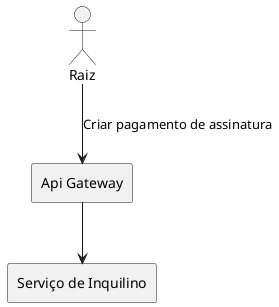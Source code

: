 @startuml
' Definições
actor Raiz
rectangle "Api Gateway" as ApiGateway
rectangle "Serviço de Inquilino" as InquilinoServico

' Relação
Raiz --> ApiGateway : Criar pagamento de assinatura
ApiGateway --> InquilinoServico
@enduml